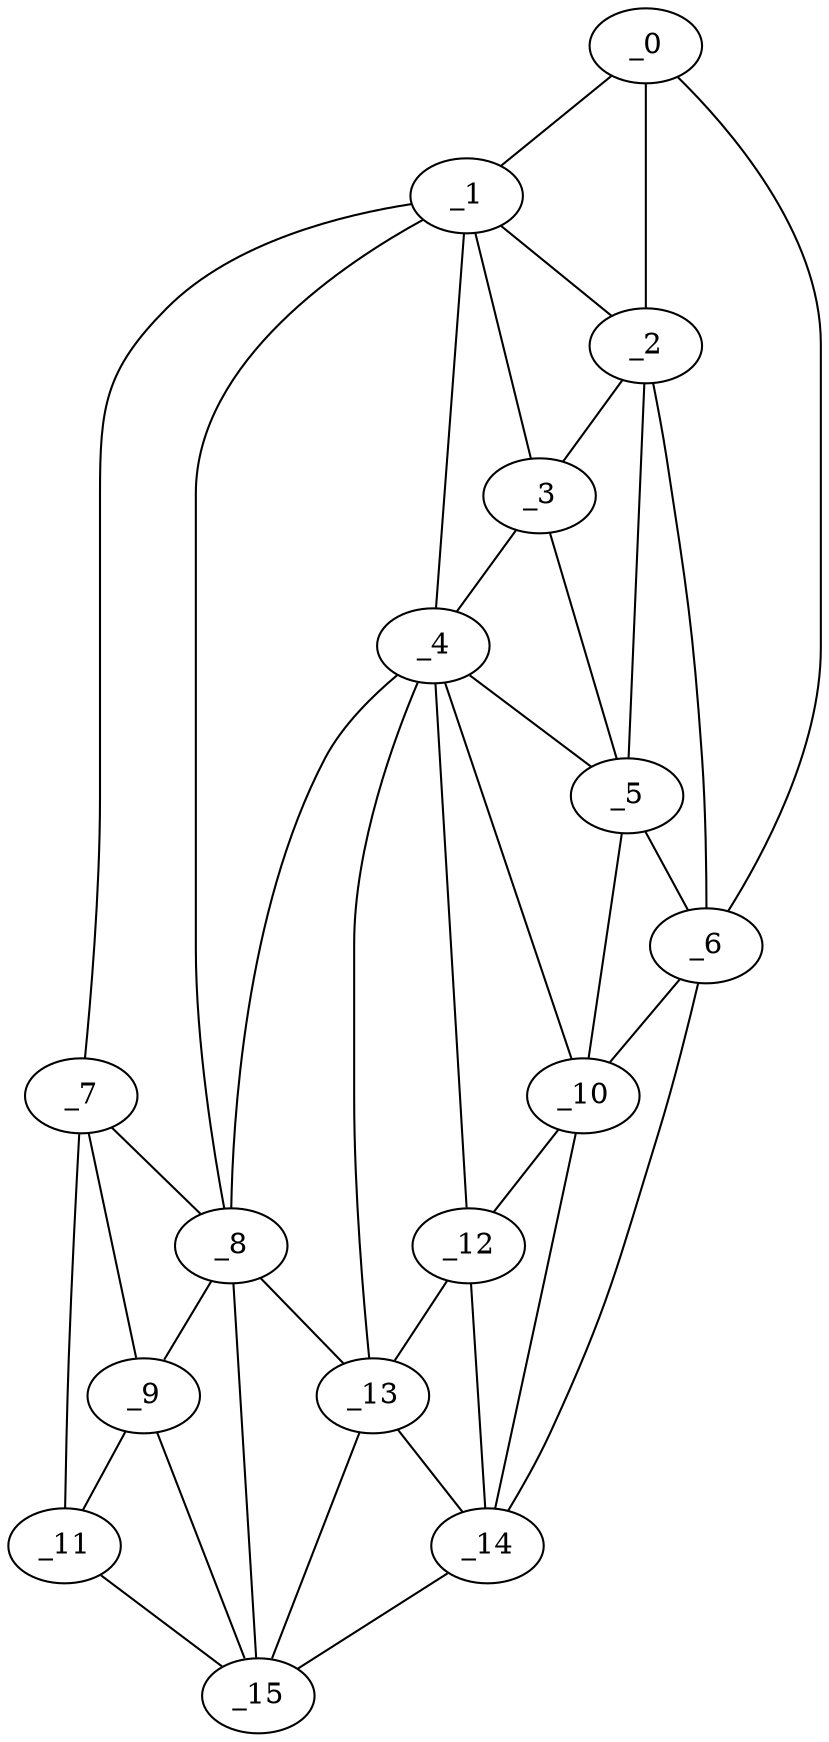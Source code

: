 graph "obj55__110.gxl" {
	_0	 [x=32,
		y=25];
	_1	 [x=32,
		y=51];
	_0 -- _1	 [valence=1];
	_2	 [x=43,
		y=23];
	_0 -- _2	 [valence=2];
	_6	 [x=71,
		y=10];
	_0 -- _6	 [valence=1];
	_1 -- _2	 [valence=2];
	_3	 [x=53,
		y=25];
	_1 -- _3	 [valence=2];
	_4	 [x=63,
		y=25];
	_1 -- _4	 [valence=1];
	_7	 [x=83,
		y=94];
	_1 -- _7	 [valence=1];
	_8	 [x=86,
		y=75];
	_1 -- _8	 [valence=2];
	_2 -- _3	 [valence=1];
	_5	 [x=66,
		y=15];
	_2 -- _5	 [valence=2];
	_2 -- _6	 [valence=2];
	_3 -- _4	 [valence=1];
	_3 -- _5	 [valence=2];
	_4 -- _5	 [valence=2];
	_4 -- _8	 [valence=2];
	_10	 [x=88,
		y=11];
	_4 -- _10	 [valence=1];
	_12	 [x=97,
		y=20];
	_4 -- _12	 [valence=2];
	_13	 [x=97,
		y=43];
	_4 -- _13	 [valence=2];
	_5 -- _6	 [valence=1];
	_5 -- _10	 [valence=2];
	_6 -- _10	 [valence=2];
	_14	 [x=99,
		y=8];
	_6 -- _14	 [valence=1];
	_7 -- _8	 [valence=2];
	_9	 [x=86,
		y=86];
	_7 -- _9	 [valence=2];
	_11	 [x=96,
		y=89];
	_7 -- _11	 [valence=1];
	_8 -- _9	 [valence=2];
	_8 -- _13	 [valence=2];
	_15	 [x=99,
		y=77];
	_8 -- _15	 [valence=2];
	_9 -- _11	 [valence=1];
	_9 -- _15	 [valence=1];
	_10 -- _12	 [valence=2];
	_10 -- _14	 [valence=2];
	_11 -- _15	 [valence=1];
	_12 -- _13	 [valence=1];
	_12 -- _14	 [valence=1];
	_13 -- _14	 [valence=2];
	_13 -- _15	 [valence=2];
	_14 -- _15	 [valence=1];
}
